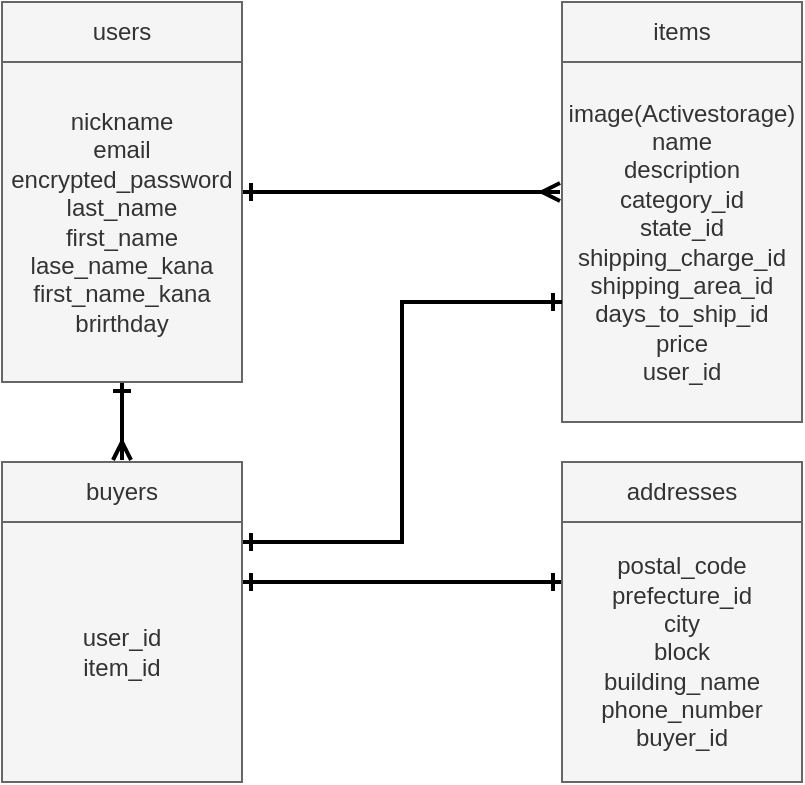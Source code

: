 <mxfile version="13.10.0" type="embed">
    <diagram id="zl1K8d6rEF34F4pEpGtc" name="Page-1">
        <mxGraphModel dx="491" dy="635" grid="1" gridSize="10" guides="1" tooltips="1" connect="1" arrows="1" fold="1" page="1" pageScale="1" pageWidth="850" pageHeight="1100" math="0" shadow="0">
            <root>
                <mxCell id="0"/>
                <mxCell id="1" parent="0"/>
                <mxCell id="3" value="users" style="whiteSpace=wrap;html=1;fillColor=#f5f5f5;strokeColor=#666666;fontColor=#333333;" parent="1" vertex="1">
                    <mxGeometry x="240" y="140" width="120" height="30" as="geometry"/>
                </mxCell>
                <mxCell id="5" value="items" style="whiteSpace=wrap;html=1;fillColor=#f5f5f5;strokeColor=#666666;fontColor=#333333;" parent="1" vertex="1">
                    <mxGeometry x="520" y="140" width="120" height="30" as="geometry"/>
                </mxCell>
                <mxCell id="25" style="edgeStyle=orthogonalEdgeStyle;rounded=0;orthogonalLoop=1;jettySize=auto;html=1;startArrow=ERone;startFill=0;endArrow=ERmany;endFill=0;strokeWidth=2;" parent="1" source="20" edge="1">
                    <mxGeometry relative="1" as="geometry">
                        <mxPoint x="519" y="235" as="targetPoint"/>
                        <Array as="points">
                            <mxPoint x="380" y="235"/>
                            <mxPoint x="380" y="235"/>
                        </Array>
                    </mxGeometry>
                </mxCell>
                <mxCell id="35" style="edgeStyle=orthogonalEdgeStyle;rounded=0;orthogonalLoop=1;jettySize=auto;html=1;exitX=0.5;exitY=1;exitDx=0;exitDy=0;startArrow=ERone;startFill=0;endArrow=ERmany;endFill=0;strokeWidth=2;" edge="1" parent="1" source="20">
                    <mxGeometry relative="1" as="geometry">
                        <mxPoint x="300" y="369" as="targetPoint"/>
                        <Array as="points">
                            <mxPoint x="300" y="369"/>
                        </Array>
                    </mxGeometry>
                </mxCell>
                <mxCell id="20" value="nickname&lt;br&gt;email&lt;br&gt;encrypted_password&lt;br&gt;last_name&lt;br&gt;first_name&lt;br&gt;lase_name_kana&lt;br&gt;first_name_kana&lt;br&gt;brirthday" style="whiteSpace=wrap;html=1;fillColor=#f5f5f5;strokeColor=#666666;fontColor=#333333;" parent="1" vertex="1">
                    <mxGeometry x="240" y="170" width="120" height="160" as="geometry"/>
                </mxCell>
                <mxCell id="21" value="image(Activestorage)&lt;br&gt;name&lt;br&gt;description&lt;br&gt;category_id&lt;br&gt;state_id&lt;br&gt;shipping_charge_id&lt;br&gt;shipping_area_id&lt;br&gt;days_to_ship_id&lt;br&gt;price&lt;br&gt;user_id" style="whiteSpace=wrap;html=1;fillColor=#f5f5f5;strokeColor=#666666;fontColor=#333333;" parent="1" vertex="1">
                    <mxGeometry x="520" y="170" width="120" height="180" as="geometry"/>
                </mxCell>
                <mxCell id="28" style="edgeStyle=orthogonalEdgeStyle;rounded=0;orthogonalLoop=1;jettySize=auto;html=1;startArrow=ERone;startFill=0;endArrow=ERone;endFill=0;strokeWidth=2;" parent="1" edge="1">
                    <mxGeometry relative="1" as="geometry">
                        <mxPoint x="360" y="410" as="sourcePoint"/>
                        <Array as="points">
                            <mxPoint x="440" y="410"/>
                            <mxPoint x="440" y="290"/>
                            <mxPoint x="520" y="290"/>
                        </Array>
                        <mxPoint x="520" y="290" as="targetPoint"/>
                    </mxGeometry>
                </mxCell>
                <mxCell id="29" value="" style="edgeStyle=orthogonalEdgeStyle;rounded=0;orthogonalLoop=1;jettySize=auto;html=1;startArrow=ERone;startFill=0;endArrow=ERone;endFill=0;strokeWidth=2;" parent="1" target="32" edge="1">
                    <mxGeometry relative="1" as="geometry">
                        <mxPoint x="359.999" y="430" as="sourcePoint"/>
                        <mxPoint x="456.861" y="430" as="targetPoint"/>
                        <Array as="points">
                            <mxPoint x="440" y="430"/>
                            <mxPoint x="440" y="430"/>
                        </Array>
                    </mxGeometry>
                </mxCell>
                <mxCell id="30" value="buyers" style="whiteSpace=wrap;html=1;fillColor=#f5f5f5;strokeColor=#666666;fontColor=#333333;" parent="1" vertex="1">
                    <mxGeometry x="240" y="370" width="120" height="30" as="geometry"/>
                </mxCell>
                <mxCell id="31" value="addresses" style="whiteSpace=wrap;html=1;fillColor=#f5f5f5;strokeColor=#666666;fontColor=#333333;" parent="1" vertex="1">
                    <mxGeometry x="520" y="370" width="120" height="30" as="geometry"/>
                </mxCell>
                <mxCell id="32" value="postal_code&lt;br&gt;prefecture_id&lt;br&gt;city&lt;br&gt;block&lt;br&gt;building_name&lt;br&gt;phone_number&lt;br&gt;buyer_id" style="whiteSpace=wrap;html=1;fillColor=#f5f5f5;strokeColor=#666666;fontColor=#333333;" parent="1" vertex="1">
                    <mxGeometry x="520" y="400" width="120" height="130" as="geometry"/>
                </mxCell>
                <mxCell id="33" value="user_id&lt;br&gt;item_id" style="whiteSpace=wrap;html=1;fillColor=#f5f5f5;strokeColor=#666666;fontColor=#333333;" parent="1" vertex="1">
                    <mxGeometry x="240" y="400" width="120" height="130" as="geometry"/>
                </mxCell>
            </root>
        </mxGraphModel>
    </diagram>
</mxfile>